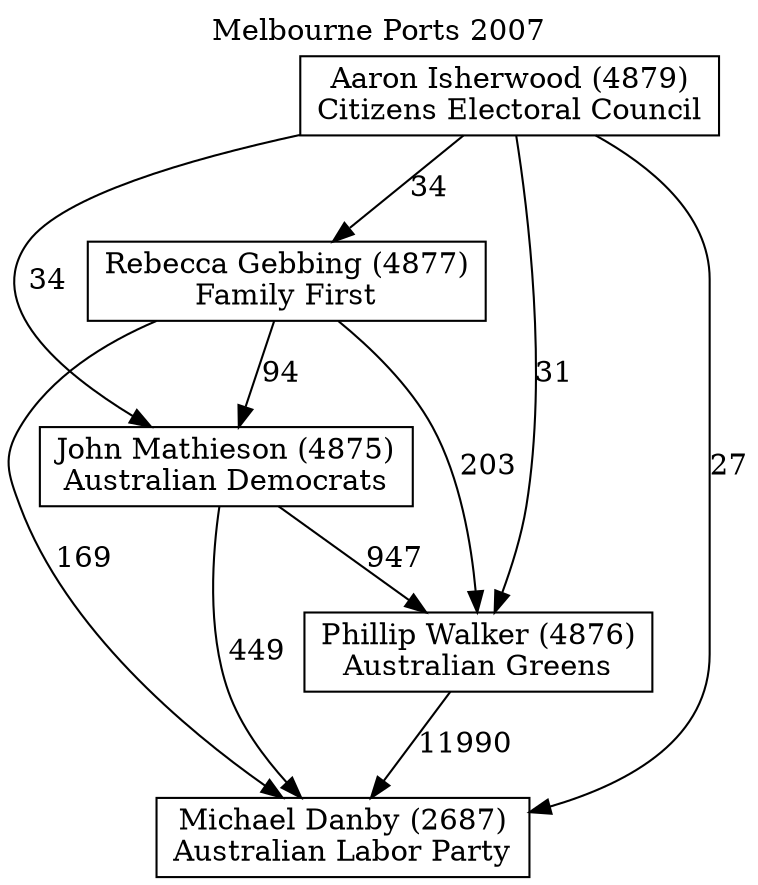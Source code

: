 // House preference flow
digraph "Michael Danby (2687)_Melbourne Ports_2007" {
	graph [label="Melbourne Ports 2007" labelloc=t mclimit=10]
	node [shape=box]
	"Michael Danby (2687)" [label="Michael Danby (2687)
Australian Labor Party"]
	"Phillip Walker (4876)" [label="Phillip Walker (4876)
Australian Greens"]
	"John Mathieson (4875)" [label="John Mathieson (4875)
Australian Democrats"]
	"Rebecca Gebbing (4877)" [label="Rebecca Gebbing (4877)
Family First"]
	"Aaron Isherwood (4879)" [label="Aaron Isherwood (4879)
Citizens Electoral Council"]
	"Phillip Walker (4876)" -> "Michael Danby (2687)" [label=11990]
	"John Mathieson (4875)" -> "Phillip Walker (4876)" [label=947]
	"Rebecca Gebbing (4877)" -> "John Mathieson (4875)" [label=94]
	"Aaron Isherwood (4879)" -> "Rebecca Gebbing (4877)" [label=34]
	"John Mathieson (4875)" -> "Michael Danby (2687)" [label=449]
	"Rebecca Gebbing (4877)" -> "Michael Danby (2687)" [label=169]
	"Aaron Isherwood (4879)" -> "Michael Danby (2687)" [label=27]
	"Aaron Isherwood (4879)" -> "John Mathieson (4875)" [label=34]
	"Rebecca Gebbing (4877)" -> "Phillip Walker (4876)" [label=203]
	"Aaron Isherwood (4879)" -> "Phillip Walker (4876)" [label=31]
}
